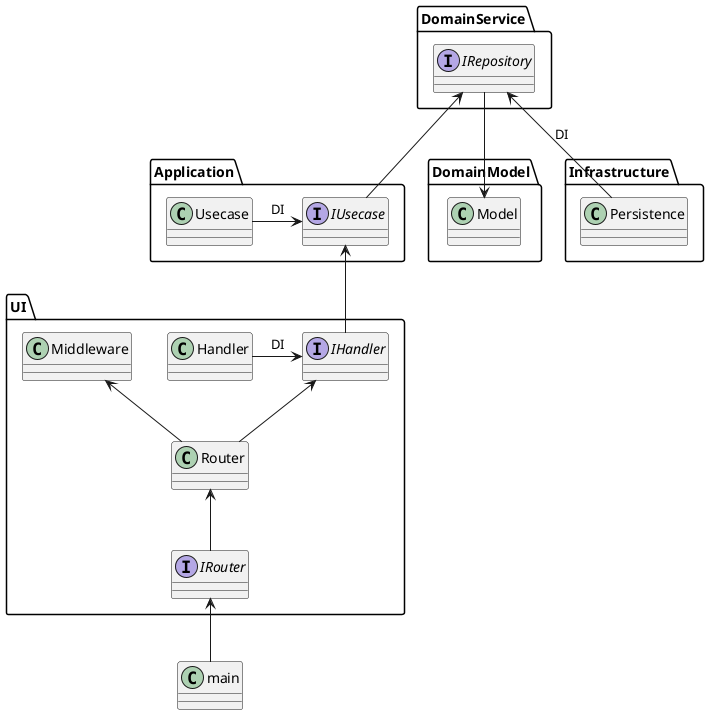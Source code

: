 @startuml
package DomainModel {
  class Model
}

package DomainService {
  interface IRepository
}

package Application {
  class Usecase
  interface IUsecase
}

package Infrastructure {
  class Persistence
}
package UI {
  interface IRouter
  class Router
  class Middleware
  interface IHandler
  class Handler
}
class main

Model <-up- IRepository
IUsecase -up-> IRepository
Persistence -up-> IRepository: DI
Usecase -right-> IUsecase: DI
IHandler -up-> IUsecase
Handler -right-> IHandler: DI
Router -up-> IHandler
Router -up-> Middleware
IRouter -up-> Router
main -up-> IRouter
@enduml
